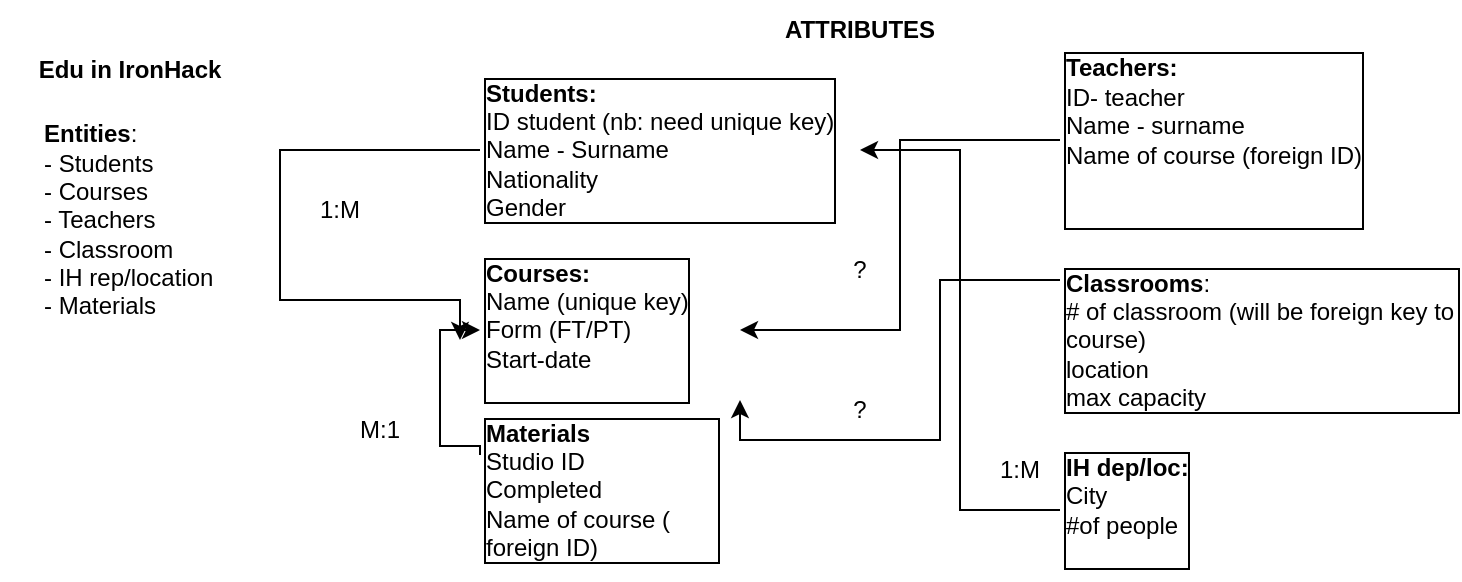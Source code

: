 <mxfile version="15.9.1" type="device"><diagram id="GJuj4pUSnBkWoXL14E50" name="Page-1"><mxGraphModel dx="1038" dy="547" grid="1" gridSize="10" guides="1" tooltips="1" connect="1" arrows="1" fold="1" page="1" pageScale="1" pageWidth="827" pageHeight="1169" math="0" shadow="0"><root><mxCell id="0"/><mxCell id="1" parent="0"/><mxCell id="FI-uo8LlDkw-blVz1r75-1" value="&lt;b&gt;Edu in IronHack&lt;/b&gt;" style="text;html=1;strokeColor=none;fillColor=none;align=center;verticalAlign=middle;whiteSpace=wrap;rounded=0;" vertex="1" parent="1"><mxGeometry x="60" y="30" width="130" height="30" as="geometry"/></mxCell><mxCell id="FI-uo8LlDkw-blVz1r75-2" value="&lt;b&gt;Entities&lt;/b&gt;:&lt;br&gt;- Students&lt;br&gt;- Courses&lt;br&gt;- Teachers&lt;br&gt;- Classroom&lt;br&gt;- IH rep/location&lt;br&gt;- Materials" style="text;html=1;strokeColor=none;fillColor=none;align=left;verticalAlign=middle;whiteSpace=wrap;rounded=0;" vertex="1" parent="1"><mxGeometry x="80" y="60" width="100" height="120" as="geometry"/></mxCell><mxCell id="FI-uo8LlDkw-blVz1r75-24" style="edgeStyle=orthogonalEdgeStyle;rounded=0;orthogonalLoop=1;jettySize=auto;html=1;" edge="1" parent="1" source="FI-uo8LlDkw-blVz1r75-3"><mxGeometry relative="1" as="geometry"><mxPoint x="290" y="180" as="targetPoint"/><Array as="points"><mxPoint x="200" y="85"/><mxPoint x="200" y="160"/><mxPoint x="290" y="160"/></Array></mxGeometry></mxCell><mxCell id="FI-uo8LlDkw-blVz1r75-3" value="&lt;b&gt;Students:&lt;br&gt;&lt;/b&gt;ID student (nb: need unique key)&lt;br&gt;Name - Surname&lt;br&gt;Nationality&lt;br&gt;Gender" style="text;html=1;strokeColor=none;fillColor=none;align=left;verticalAlign=middle;whiteSpace=wrap;rounded=0;labelBorderColor=default;" vertex="1" parent="1"><mxGeometry x="300" y="30" width="190" height="110" as="geometry"/></mxCell><mxCell id="FI-uo8LlDkw-blVz1r75-17" style="edgeStyle=orthogonalEdgeStyle;rounded=0;orthogonalLoop=1;jettySize=auto;html=1;entryX=1;entryY=0.5;entryDx=0;entryDy=0;" edge="1" parent="1" source="FI-uo8LlDkw-blVz1r75-4" target="FI-uo8LlDkw-blVz1r75-5"><mxGeometry relative="1" as="geometry"/></mxCell><mxCell id="FI-uo8LlDkw-blVz1r75-4" value="&lt;b&gt;Teachers:&lt;br&gt;&lt;/b&gt;ID- teacher&lt;br&gt;Name - surname&lt;br&gt;Name of course (foreign ID)&lt;br&gt;&lt;span style=&quot;color: rgba(0 , 0 , 0 , 0) ; font-family: monospace ; font-size: 0px&quot;&gt;%3CmxGraphModel%3E%3Croot%3E%3CmxCell%20id%3D%220%22%2F%3E%3CmxCell%20id%3D%221%22%20parent%3D%220%22%2F%3E%3CmxCell%20id%3D%222%22%20value%3D%22Students%22%20style%3D%22text%3Bhtml%3D1%3BstrokeColor%3Dnone%3BfillColor%3Dnone%3Balign%3Dcenter%3BverticalAlign%3Dmiddle%3BwhiteSpace%3Dwrap%3Brounded%3D0%3B%22%20vertex%3D%221%22%20parent%3D%221%22%3E%3CmxGeometry%20x%3D%22380%22%20y%3D%22210%22%20width%3D%2260%22%20height%3D%2230%22%20as%3D%22geometry%22%2F%3E%3C%2FmxCell%3E%3C%2Froot%3E%3C%2FmxGraphModel%3E&lt;br&gt;N&lt;br&gt;&lt;/span&gt;" style="text;html=1;strokeColor=none;fillColor=none;align=left;verticalAlign=middle;whiteSpace=wrap;rounded=0;labelBorderColor=default;" vertex="1" parent="1"><mxGeometry x="590" y="40" width="190" height="80" as="geometry"/></mxCell><mxCell id="FI-uo8LlDkw-blVz1r75-5" value="&lt;b&gt;Courses:&lt;/b&gt;&lt;br&gt;Name (unique key)&lt;br&gt;Form (FT/PT)&lt;br&gt;Start-date&lt;br&gt;&lt;span style=&quot;font-weight: bold ; color: rgba(0 , 0 , 0 , 0) ; font-family: monospace ; font-size: 0px&quot;&gt;?%3CmxGraphModel%3E%3Croot%3E%3CmxCell%20id%3D%220%22%2F%3E%3CmxCell%20id%3D%221%22%20parent%3D%220%22%2F%3E%3CmxCell%20id%3D%222%22%20value%3D%22Teachers%26lt%3Bspan%20style%3D%26quot%3Bcolor%3A%20rgba(0%20%2C%200%20%2C%200%20%2C%200)%20%3B%20font-family%3A%20monospace%20%3B%20font-size%3A%200px%26quot%3B%26gt%3B%253CmxGraphModel%253E%253Croot%253E%253CmxCell%2520id%253D%25220%2522%252F%253E%253CmxCell%2520id%253D%25221%2522%2520parent%253D%25220%2522%252F%253E%253CmxCell%2520id%253D%25222%2522%2520value%253D%2522Students%2522%2520style%253D%2522text%253Bhtml%253D1%253BstrokeColor%253Dnone%253BfillColor%253Dnone%253Balign%253Dcenter%253BverticalAlign%253Dmiddle%253BwhiteSpace%253Dwrap%253Brounded%253D0%253B%2522%2520vertex%253D%25221%2522%2520parent%253D%25221%2522%253E%253CmxGeometry%2520x%253D%2522380%2522%2520y%253D%2522210%2522%2520width%253D%252260%2522%2520height%253D%252230%2522%2520as%253D%2522geometry%2522%252F%253E%253C%252FmxCell%253E%253C%252Froot%253E%253C%252FmxGraphModel%253E%26lt%3B%2Fspan%26gt%3B%22%20style%3D%22text%3Bhtml%3D1%3BstrokeColor%3Dnone%3BfillColor%3Dnone%3Balign%3Dcenter%3BverticalAlign%3Dmiddle%3BwhiteSpace%3Dwrap%3Brounded%3D0%3B%22%20vertex%3D%221%22%20parent%3D%221%22%3E%3CmxGeometry%20x%3D%22600%22%20y%3D%22100%22%20width%3D%2260%22%20height%3D%2230%22%20as%3D%22geometry%22%2F%3E%3C%2FmxCell%3E%3C%2Froot%3E%3C%2FmxGraphModel%3E:&lt;/span&gt;" style="text;html=1;strokeColor=none;fillColor=none;align=left;verticalAlign=middle;whiteSpace=wrap;rounded=0;labelBorderColor=default;" vertex="1" parent="1"><mxGeometry x="300" y="140" width="130" height="70" as="geometry"/></mxCell><mxCell id="FI-uo8LlDkw-blVz1r75-19" style="edgeStyle=orthogonalEdgeStyle;rounded=0;orthogonalLoop=1;jettySize=auto;html=1;entryX=1;entryY=1;entryDx=0;entryDy=0;" edge="1" parent="1" source="FI-uo8LlDkw-blVz1r75-6" target="FI-uo8LlDkw-blVz1r75-5"><mxGeometry relative="1" as="geometry"><Array as="points"><mxPoint x="530" y="150"/><mxPoint x="530" y="230"/><mxPoint x="430" y="230"/></Array></mxGeometry></mxCell><mxCell id="FI-uo8LlDkw-blVz1r75-6" value="&lt;b&gt;Classrooms&lt;/b&gt;:&lt;br&gt;# of classroom (will be foreign key to course)&lt;br&gt;location&lt;br&gt;max capacity" style="text;html=1;strokeColor=none;fillColor=none;align=left;verticalAlign=middle;whiteSpace=wrap;rounded=0;labelBorderColor=default;" vertex="1" parent="1"><mxGeometry x="590" y="140" width="200" height="80" as="geometry"/></mxCell><mxCell id="FI-uo8LlDkw-blVz1r75-15" style="edgeStyle=orthogonalEdgeStyle;rounded=0;orthogonalLoop=1;jettySize=auto;html=1;entryX=0;entryY=0.5;entryDx=0;entryDy=0;exitX=0;exitY=0.25;exitDx=0;exitDy=0;" edge="1" parent="1" source="FI-uo8LlDkw-blVz1r75-7" target="FI-uo8LlDkw-blVz1r75-5"><mxGeometry relative="1" as="geometry"><Array as="points"><mxPoint x="280" y="233"/><mxPoint x="280" y="175"/></Array></mxGeometry></mxCell><mxCell id="FI-uo8LlDkw-blVz1r75-7" value="&lt;b&gt;Materials&lt;br&gt;&lt;/b&gt;Studio ID&lt;br&gt;Completed&lt;br&gt;Name of course ( foreign ID)" style="text;html=1;strokeColor=none;fillColor=none;align=left;verticalAlign=middle;whiteSpace=wrap;rounded=0;labelBorderColor=default;" vertex="1" parent="1"><mxGeometry x="300" y="220" width="120" height="70" as="geometry"/></mxCell><mxCell id="FI-uo8LlDkw-blVz1r75-22" style="edgeStyle=orthogonalEdgeStyle;rounded=0;orthogonalLoop=1;jettySize=auto;html=1;entryX=1;entryY=0.5;entryDx=0;entryDy=0;" edge="1" parent="1" source="FI-uo8LlDkw-blVz1r75-8" target="FI-uo8LlDkw-blVz1r75-3"><mxGeometry relative="1" as="geometry"/></mxCell><mxCell id="FI-uo8LlDkw-blVz1r75-8" value="&lt;div&gt;&lt;span&gt;&lt;b&gt;IH dep/loc:&lt;/b&gt;&lt;/span&gt;&lt;/div&gt;&lt;div&gt;&lt;span&gt;City&lt;/span&gt;&lt;/div&gt;&lt;div&gt;&lt;span&gt;#of people&lt;/span&gt;&lt;/div&gt;&lt;div&gt;&lt;br&gt;&lt;/div&gt;" style="text;html=1;strokeColor=none;fillColor=none;align=left;verticalAlign=middle;whiteSpace=wrap;rounded=0;labelBorderColor=default;" vertex="1" parent="1"><mxGeometry x="590" y="230" width="100" height="70" as="geometry"/></mxCell><mxCell id="FI-uo8LlDkw-blVz1r75-9" value="&lt;b&gt;ATTRIBUTES&lt;/b&gt;" style="text;html=1;strokeColor=none;fillColor=none;align=center;verticalAlign=middle;whiteSpace=wrap;rounded=0;" vertex="1" parent="1"><mxGeometry x="460" y="10" width="60" height="30" as="geometry"/></mxCell><mxCell id="FI-uo8LlDkw-blVz1r75-13" value="1:M" style="text;html=1;strokeColor=none;fillColor=none;align=center;verticalAlign=middle;whiteSpace=wrap;rounded=0;" vertex="1" parent="1"><mxGeometry x="200" y="100" width="60" height="30" as="geometry"/></mxCell><mxCell id="FI-uo8LlDkw-blVz1r75-16" value="M:1" style="text;html=1;strokeColor=none;fillColor=none;align=center;verticalAlign=middle;whiteSpace=wrap;rounded=0;rotation=0;" vertex="1" parent="1"><mxGeometry x="220" y="210" width="60" height="30" as="geometry"/></mxCell><mxCell id="FI-uo8LlDkw-blVz1r75-18" value="?" style="text;html=1;strokeColor=none;fillColor=none;align=center;verticalAlign=middle;whiteSpace=wrap;rounded=0;" vertex="1" parent="1"><mxGeometry x="460" y="130" width="60" height="30" as="geometry"/></mxCell><mxCell id="FI-uo8LlDkw-blVz1r75-20" value="?" style="text;html=1;strokeColor=none;fillColor=none;align=center;verticalAlign=middle;whiteSpace=wrap;rounded=0;" vertex="1" parent="1"><mxGeometry x="460" y="200" width="60" height="30" as="geometry"/></mxCell><mxCell id="FI-uo8LlDkw-blVz1r75-23" value="1:M" style="text;html=1;strokeColor=none;fillColor=none;align=center;verticalAlign=middle;whiteSpace=wrap;rounded=0;" vertex="1" parent="1"><mxGeometry x="540" y="230" width="60" height="30" as="geometry"/></mxCell></root></mxGraphModel></diagram></mxfile>